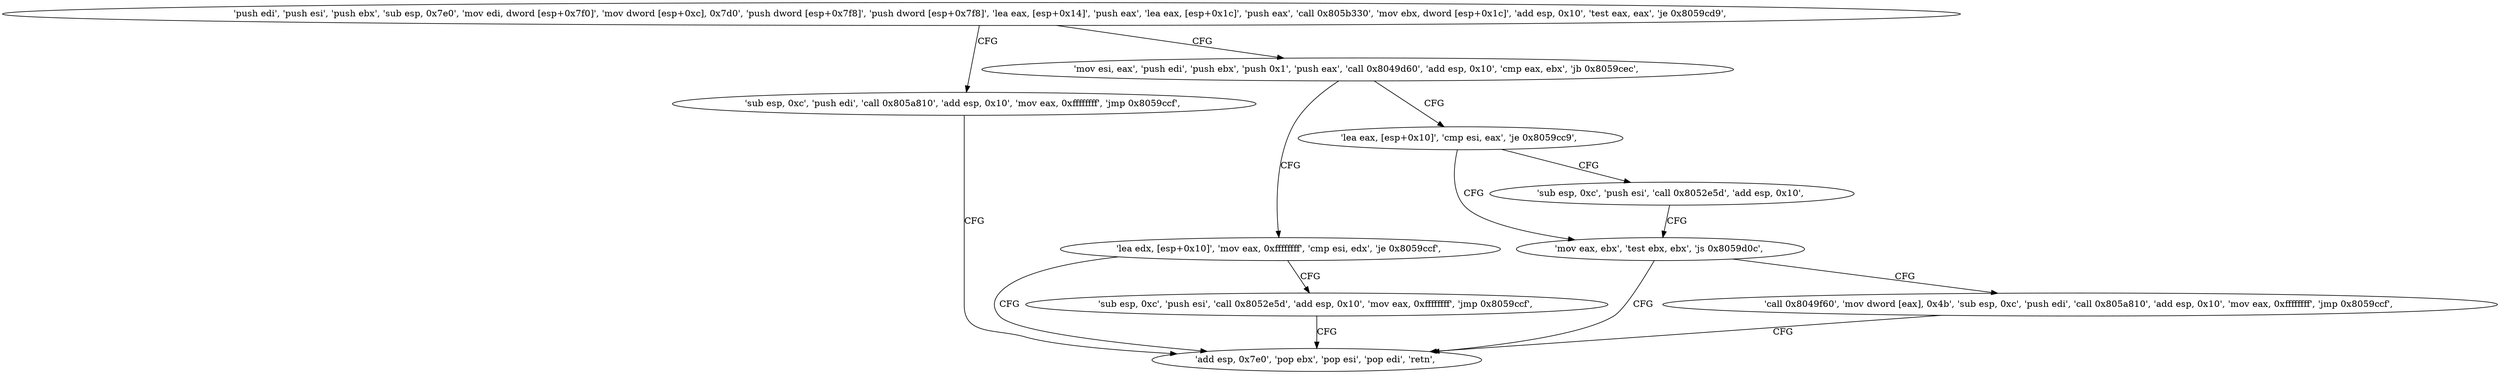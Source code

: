digraph "func" {
"134585442" [label = "'push edi', 'push esi', 'push ebx', 'sub esp, 0x7e0', 'mov edi, dword [esp+0x7f0]', 'mov dword [esp+0xc], 0x7d0', 'push dword [esp+0x7f8]', 'push dword [esp+0x7f8]', 'lea eax, [esp+0x14]', 'push eax', 'lea eax, [esp+0x1c]', 'push eax', 'call 0x805b330', 'mov ebx, dword [esp+0x1c]', 'add esp, 0x10', 'test eax, eax', 'je 0x8059cd9', " ]
"134585561" [label = "'sub esp, 0xc', 'push edi', 'call 0x805a810', 'add esp, 0x10', 'mov eax, 0xffffffff', 'jmp 0x8059ccf', " ]
"134585506" [label = "'mov esi, eax', 'push edi', 'push ebx', 'push 0x1', 'push eax', 'call 0x8049d60', 'add esp, 0x10', 'cmp eax, ebx', 'jb 0x8059cec', " ]
"134585551" [label = "'add esp, 0x7e0', 'pop ebx', 'pop esi', 'pop edi', 'retn', " ]
"134585580" [label = "'lea edx, [esp+0x10]', 'mov eax, 0xffffffff', 'cmp esi, edx', 'je 0x8059ccf', " ]
"134585525" [label = "'lea eax, [esp+0x10]', 'cmp esi, eax', 'je 0x8059cc9', " ]
"134585593" [label = "'sub esp, 0xc', 'push esi', 'call 0x8052e5d', 'add esp, 0x10', 'mov eax, 0xffffffff', 'jmp 0x8059ccf', " ]
"134585545" [label = "'mov eax, ebx', 'test ebx, ebx', 'js 0x8059d0c', " ]
"134585533" [label = "'sub esp, 0xc', 'push esi', 'call 0x8052e5d', 'add esp, 0x10', " ]
"134585612" [label = "'call 0x8049f60', 'mov dword [eax], 0x4b', 'sub esp, 0xc', 'push edi', 'call 0x805a810', 'add esp, 0x10', 'mov eax, 0xffffffff', 'jmp 0x8059ccf', " ]
"134585442" -> "134585561" [ label = "CFG" ]
"134585442" -> "134585506" [ label = "CFG" ]
"134585561" -> "134585551" [ label = "CFG" ]
"134585506" -> "134585580" [ label = "CFG" ]
"134585506" -> "134585525" [ label = "CFG" ]
"134585580" -> "134585551" [ label = "CFG" ]
"134585580" -> "134585593" [ label = "CFG" ]
"134585525" -> "134585545" [ label = "CFG" ]
"134585525" -> "134585533" [ label = "CFG" ]
"134585593" -> "134585551" [ label = "CFG" ]
"134585545" -> "134585612" [ label = "CFG" ]
"134585545" -> "134585551" [ label = "CFG" ]
"134585533" -> "134585545" [ label = "CFG" ]
"134585612" -> "134585551" [ label = "CFG" ]
}
